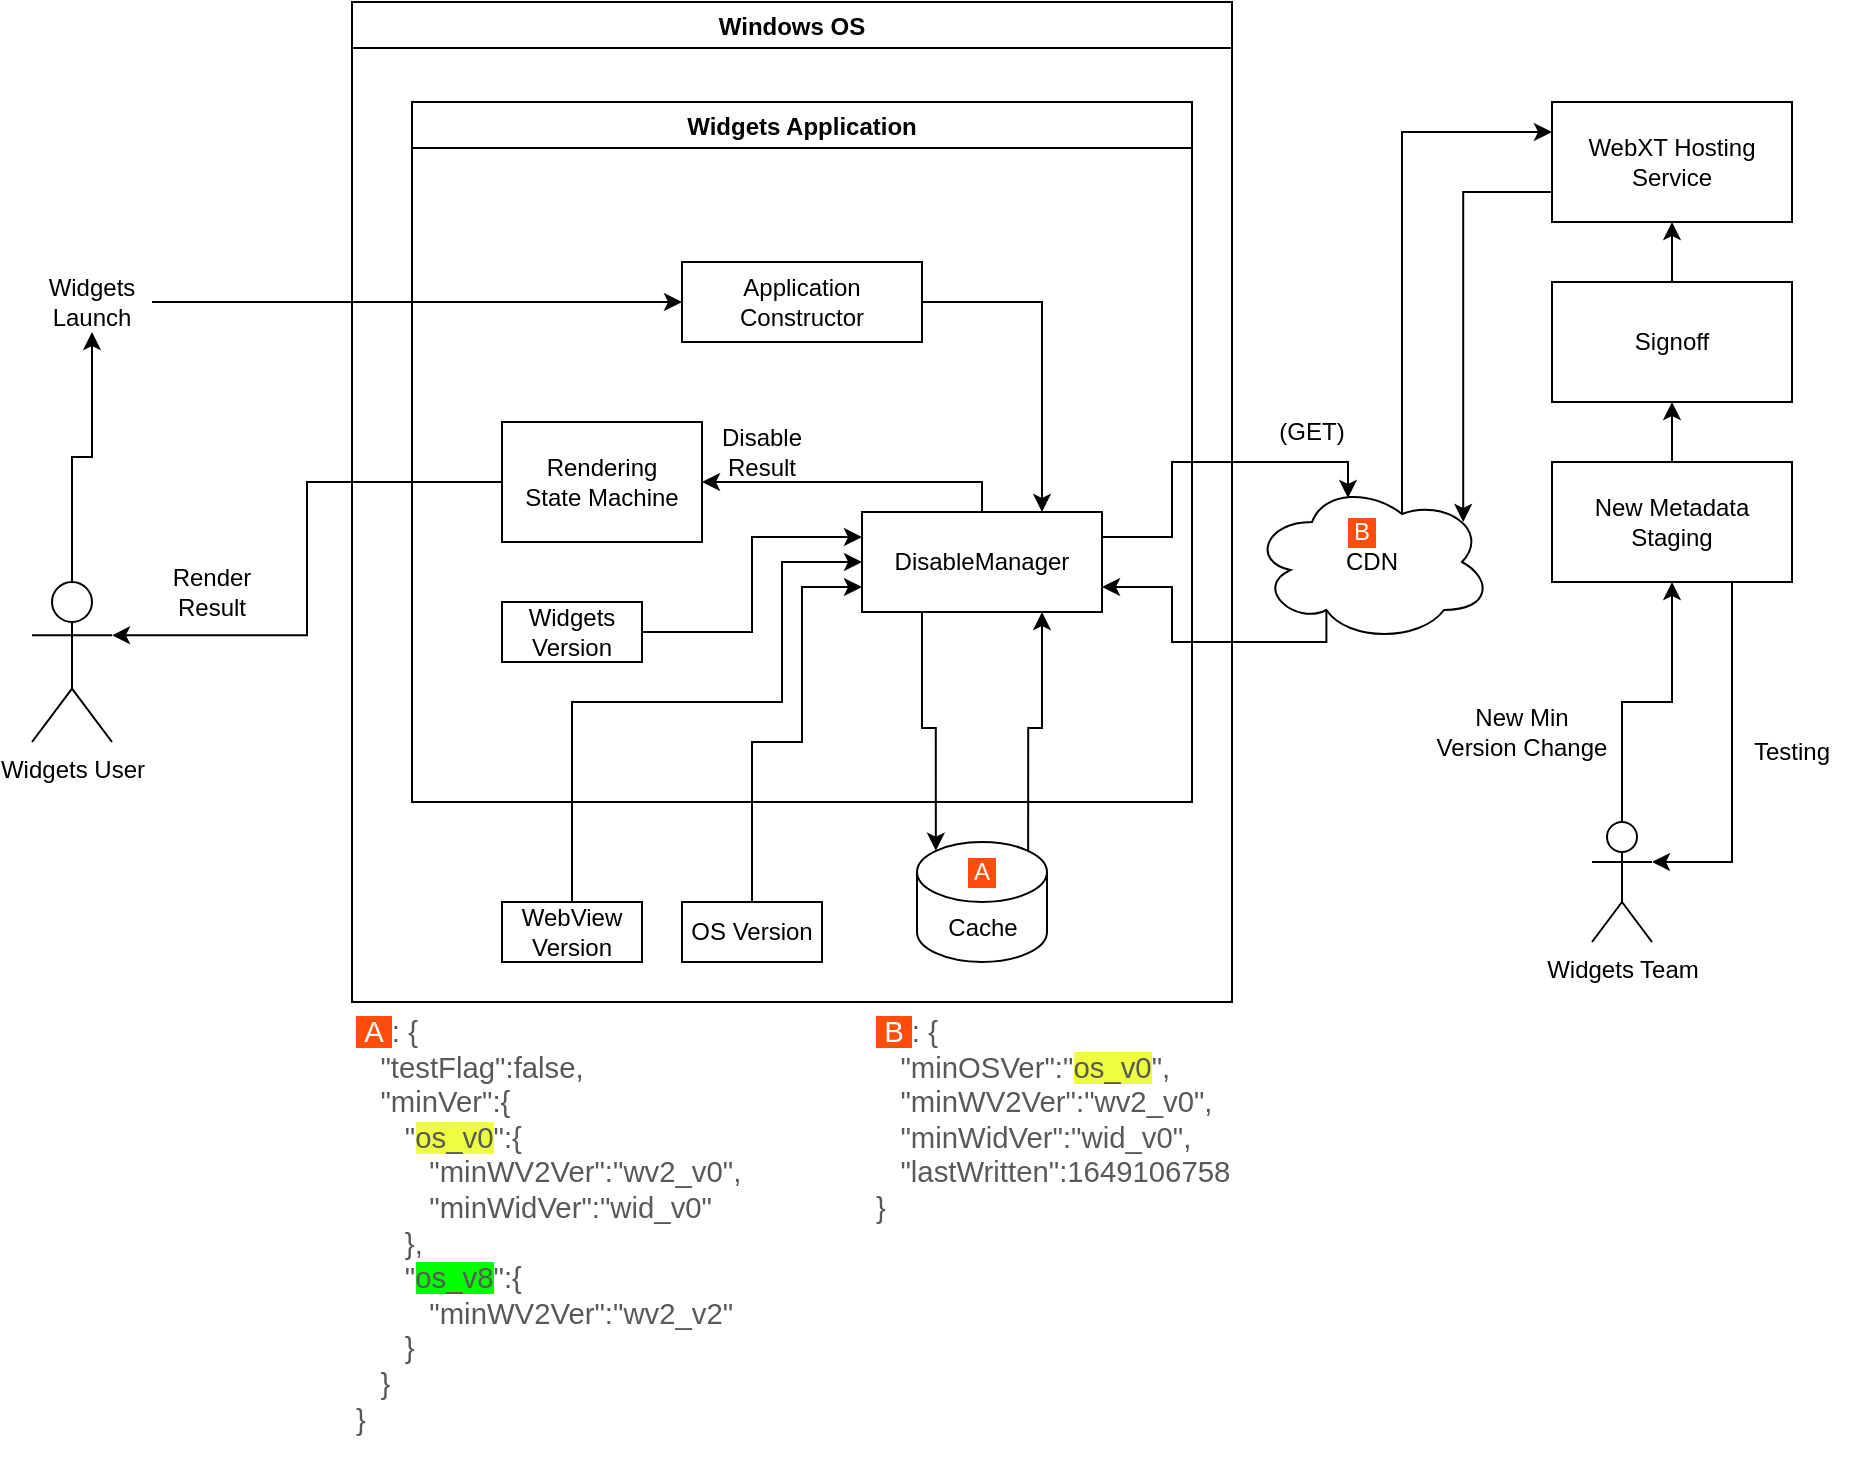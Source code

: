 <mxfile version="17.4.1" type="github">
  <diagram id="AsmDOjnfKcRKhj898bkN" name="Page-1">
    <mxGraphModel dx="2084" dy="756" grid="1" gridSize="10" guides="1" tooltips="1" connect="1" arrows="1" fold="1" page="1" pageScale="1" pageWidth="850" pageHeight="1100" math="0" shadow="0">
      <root>
        <mxCell id="0" />
        <mxCell id="1" parent="0" />
        <mxCell id="qfW_QFoBr3lKHCpkq5s--106" style="edgeStyle=orthogonalEdgeStyle;rounded=0;orthogonalLoop=1;jettySize=auto;html=1;exitX=0.5;exitY=0;exitDx=0;exitDy=0;exitPerimeter=0;entryX=0.5;entryY=1;entryDx=0;entryDy=0;" parent="1" source="qfW_QFoBr3lKHCpkq5s--1" target="qfW_QFoBr3lKHCpkq5s--78" edge="1">
          <mxGeometry relative="1" as="geometry" />
        </mxCell>
        <mxCell id="qfW_QFoBr3lKHCpkq5s--1" value="Widgets User" style="shape=umlActor;verticalLabelPosition=bottom;verticalAlign=top;html=1;outlineConnect=0;comic=0;noLabel=0;" parent="1" vertex="1">
          <mxGeometry x="-120" y="330" width="40" height="80" as="geometry" />
        </mxCell>
        <mxCell id="qfW_QFoBr3lKHCpkq5s--101" style="edgeStyle=orthogonalEdgeStyle;rounded=0;orthogonalLoop=1;jettySize=auto;html=1;exitX=0.31;exitY=0.8;exitDx=0;exitDy=0;exitPerimeter=0;entryX=1;entryY=0.75;entryDx=0;entryDy=0;" parent="1" source="qfW_QFoBr3lKHCpkq5s--32" target="qfW_QFoBr3lKHCpkq5s--26" edge="1">
          <mxGeometry relative="1" as="geometry">
            <Array as="points">
              <mxPoint x="527" y="360" />
              <mxPoint x="450" y="360" />
              <mxPoint x="450" y="333" />
            </Array>
          </mxGeometry>
        </mxCell>
        <mxCell id="eRGBRlPzaYkak0whC12o-1" style="edgeStyle=orthogonalEdgeStyle;rounded=0;orthogonalLoop=1;jettySize=auto;html=1;exitX=0.625;exitY=0.2;exitDx=0;exitDy=0;exitPerimeter=0;entryX=0;entryY=0.25;entryDx=0;entryDy=0;" parent="1" source="qfW_QFoBr3lKHCpkq5s--32" target="qfW_QFoBr3lKHCpkq5s--49" edge="1">
          <mxGeometry relative="1" as="geometry">
            <Array as="points">
              <mxPoint x="565" y="105" />
            </Array>
          </mxGeometry>
        </mxCell>
        <mxCell id="qfW_QFoBr3lKHCpkq5s--32" value="CDN" style="ellipse;shape=cloud;whiteSpace=wrap;html=1;" parent="1" vertex="1">
          <mxGeometry x="490" y="280" width="120" height="80" as="geometry" />
        </mxCell>
        <mxCell id="qfW_QFoBr3lKHCpkq5s--110" style="edgeStyle=orthogonalEdgeStyle;rounded=0;orthogonalLoop=1;jettySize=auto;html=1;exitX=0.75;exitY=1;exitDx=0;exitDy=0;entryX=1;entryY=0.333;entryDx=0;entryDy=0;entryPerimeter=0;" parent="1" source="qfW_QFoBr3lKHCpkq5s--35" target="qfW_QFoBr3lKHCpkq5s--39" edge="1">
          <mxGeometry relative="1" as="geometry" />
        </mxCell>
        <mxCell id="qfW_QFoBr3lKHCpkq5s--35" value="New Metadata Staging" style="rounded=0;whiteSpace=wrap;html=1;" parent="1" vertex="1">
          <mxGeometry x="640" y="270" width="120" height="60" as="geometry" />
        </mxCell>
        <mxCell id="qfW_QFoBr3lKHCpkq5s--36" value="" style="endArrow=classic;html=1;rounded=0;exitX=0.5;exitY=0;exitDx=0;exitDy=0;entryX=0.5;entryY=1;entryDx=0;entryDy=0;" parent="1" source="qfW_QFoBr3lKHCpkq5s--35" target="qfW_QFoBr3lKHCpkq5s--37" edge="1">
          <mxGeometry width="50" height="50" relative="1" as="geometry">
            <mxPoint x="670" y="240" as="sourcePoint" />
            <mxPoint x="660" y="210" as="targetPoint" />
          </mxGeometry>
        </mxCell>
        <mxCell id="qfW_QFoBr3lKHCpkq5s--50" style="edgeStyle=orthogonalEdgeStyle;rounded=0;orthogonalLoop=1;jettySize=auto;html=1;entryX=0.5;entryY=1;entryDx=0;entryDy=0;" parent="1" source="qfW_QFoBr3lKHCpkq5s--37" target="qfW_QFoBr3lKHCpkq5s--49" edge="1">
          <mxGeometry relative="1" as="geometry" />
        </mxCell>
        <mxCell id="qfW_QFoBr3lKHCpkq5s--37" value="Signoff" style="rounded=0;whiteSpace=wrap;html=1;" parent="1" vertex="1">
          <mxGeometry x="640" y="180" width="120" height="60" as="geometry" />
        </mxCell>
        <mxCell id="qfW_QFoBr3lKHCpkq5s--43" style="edgeStyle=orthogonalEdgeStyle;rounded=0;orthogonalLoop=1;jettySize=auto;html=1;entryX=0.5;entryY=1;entryDx=0;entryDy=0;" parent="1" source="qfW_QFoBr3lKHCpkq5s--39" target="qfW_QFoBr3lKHCpkq5s--35" edge="1">
          <mxGeometry relative="1" as="geometry" />
        </mxCell>
        <mxCell id="qfW_QFoBr3lKHCpkq5s--39" value="Widgets Team" style="shape=umlActor;verticalLabelPosition=bottom;verticalAlign=top;html=1;outlineConnect=0;" parent="1" vertex="1">
          <mxGeometry x="660" y="450" width="30" height="60" as="geometry" />
        </mxCell>
        <mxCell id="qfW_QFoBr3lKHCpkq5s--45" value="Testing" style="text;html=1;strokeColor=none;fillColor=none;align=center;verticalAlign=middle;whiteSpace=wrap;rounded=0;" parent="1" vertex="1">
          <mxGeometry x="730" y="400" width="60" height="30" as="geometry" />
        </mxCell>
        <mxCell id="eRGBRlPzaYkak0whC12o-9" style="edgeStyle=orthogonalEdgeStyle;rounded=0;orthogonalLoop=1;jettySize=auto;html=1;exitX=0;exitY=0.75;exitDx=0;exitDy=0;entryX=0.88;entryY=0.25;entryDx=0;entryDy=0;entryPerimeter=0;" parent="1" source="qfW_QFoBr3lKHCpkq5s--49" target="qfW_QFoBr3lKHCpkq5s--32" edge="1">
          <mxGeometry relative="1" as="geometry" />
        </mxCell>
        <mxCell id="qfW_QFoBr3lKHCpkq5s--49" value="WebXT Hosting Service" style="rounded=0;whiteSpace=wrap;html=1;" parent="1" vertex="1">
          <mxGeometry x="640" y="90" width="120" height="60" as="geometry" />
        </mxCell>
        <mxCell id="qfW_QFoBr3lKHCpkq5s--56" value="Windows OS" style="swimlane;" parent="1" vertex="1">
          <mxGeometry x="40" y="40" width="440" height="500" as="geometry">
            <mxRectangle x="40" y="40" width="110" height="23" as="alternateBounds" />
          </mxGeometry>
        </mxCell>
        <mxCell id="qfW_QFoBr3lKHCpkq5s--98" style="edgeStyle=orthogonalEdgeStyle;rounded=0;orthogonalLoop=1;jettySize=auto;html=1;exitX=0.5;exitY=0;exitDx=0;exitDy=0;entryX=0;entryY=0.5;entryDx=0;entryDy=0;" parent="qfW_QFoBr3lKHCpkq5s--56" source="qfW_QFoBr3lKHCpkq5s--58" target="qfW_QFoBr3lKHCpkq5s--26" edge="1">
          <mxGeometry relative="1" as="geometry">
            <Array as="points">
              <mxPoint x="110" y="350" />
              <mxPoint x="215" y="350" />
              <mxPoint x="215" y="280" />
            </Array>
          </mxGeometry>
        </mxCell>
        <mxCell id="qfW_QFoBr3lKHCpkq5s--58" value="WebView Version" style="rounded=0;whiteSpace=wrap;html=1;" parent="qfW_QFoBr3lKHCpkq5s--56" vertex="1">
          <mxGeometry x="75" y="450" width="70" height="30" as="geometry" />
        </mxCell>
        <mxCell id="qfW_QFoBr3lKHCpkq5s--99" style="edgeStyle=orthogonalEdgeStyle;rounded=0;orthogonalLoop=1;jettySize=auto;html=1;exitX=0.5;exitY=0;exitDx=0;exitDy=0;entryX=0;entryY=0.75;entryDx=0;entryDy=0;" parent="qfW_QFoBr3lKHCpkq5s--56" source="qfW_QFoBr3lKHCpkq5s--57" target="qfW_QFoBr3lKHCpkq5s--26" edge="1">
          <mxGeometry relative="1" as="geometry">
            <Array as="points">
              <mxPoint x="200" y="370" />
              <mxPoint x="225" y="370" />
              <mxPoint x="225" y="293" />
            </Array>
          </mxGeometry>
        </mxCell>
        <mxCell id="qfW_QFoBr3lKHCpkq5s--57" value="OS Version" style="rounded=0;whiteSpace=wrap;html=1;" parent="qfW_QFoBr3lKHCpkq5s--56" vertex="1">
          <mxGeometry x="165" y="450" width="70" height="30" as="geometry" />
        </mxCell>
        <mxCell id="qfW_QFoBr3lKHCpkq5s--13" value="Widgets Application" style="swimlane;" parent="qfW_QFoBr3lKHCpkq5s--56" vertex="1">
          <mxGeometry x="30" y="50" width="390" height="350" as="geometry">
            <mxRectangle x="30" y="50" width="150" height="23" as="alternateBounds" />
          </mxGeometry>
        </mxCell>
        <mxCell id="qfW_QFoBr3lKHCpkq5s--47" style="edgeStyle=orthogonalEdgeStyle;rounded=0;orthogonalLoop=1;jettySize=auto;html=1;entryX=1;entryY=0.5;entryDx=0;entryDy=0;" parent="qfW_QFoBr3lKHCpkq5s--13" source="qfW_QFoBr3lKHCpkq5s--26" target="qfW_QFoBr3lKHCpkq5s--46" edge="1">
          <mxGeometry relative="1" as="geometry">
            <Array as="points">
              <mxPoint x="205" y="190" />
              <mxPoint x="205" y="190" />
            </Array>
          </mxGeometry>
        </mxCell>
        <mxCell id="qfW_QFoBr3lKHCpkq5s--26" value="DisableManager" style="rounded=0;whiteSpace=wrap;html=1;" parent="qfW_QFoBr3lKHCpkq5s--13" vertex="1">
          <mxGeometry x="225" y="205" width="120" height="50" as="geometry" />
        </mxCell>
        <mxCell id="qfW_QFoBr3lKHCpkq5s--46" value="Rendering&lt;br&gt;State Machine" style="rounded=0;whiteSpace=wrap;html=1;" parent="qfW_QFoBr3lKHCpkq5s--13" vertex="1">
          <mxGeometry x="45" y="160" width="100" height="60" as="geometry" />
        </mxCell>
        <mxCell id="qfW_QFoBr3lKHCpkq5s--97" style="edgeStyle=orthogonalEdgeStyle;rounded=0;orthogonalLoop=1;jettySize=auto;html=1;exitX=1;exitY=0.5;exitDx=0;exitDy=0;entryX=0;entryY=0.25;entryDx=0;entryDy=0;" parent="qfW_QFoBr3lKHCpkq5s--13" source="qfW_QFoBr3lKHCpkq5s--52" target="qfW_QFoBr3lKHCpkq5s--26" edge="1">
          <mxGeometry relative="1" as="geometry" />
        </mxCell>
        <mxCell id="qfW_QFoBr3lKHCpkq5s--52" value="Widgets Version" style="rounded=0;whiteSpace=wrap;html=1;" parent="qfW_QFoBr3lKHCpkq5s--13" vertex="1">
          <mxGeometry x="45" y="250" width="70" height="30" as="geometry" />
        </mxCell>
        <mxCell id="qfW_QFoBr3lKHCpkq5s--77" value="Disable Result" style="text;html=1;strokeColor=none;fillColor=none;align=center;verticalAlign=middle;whiteSpace=wrap;rounded=0;" parent="qfW_QFoBr3lKHCpkq5s--13" vertex="1">
          <mxGeometry x="145" y="160" width="60" height="30" as="geometry" />
        </mxCell>
        <mxCell id="qfW_QFoBr3lKHCpkq5s--108" style="edgeStyle=orthogonalEdgeStyle;rounded=0;orthogonalLoop=1;jettySize=auto;html=1;exitX=1;exitY=0.5;exitDx=0;exitDy=0;entryX=0.75;entryY=0;entryDx=0;entryDy=0;" parent="qfW_QFoBr3lKHCpkq5s--13" source="qfW_QFoBr3lKHCpkq5s--105" target="qfW_QFoBr3lKHCpkq5s--26" edge="1">
          <mxGeometry relative="1" as="geometry" />
        </mxCell>
        <mxCell id="qfW_QFoBr3lKHCpkq5s--105" value="Application Constructor" style="rounded=0;whiteSpace=wrap;html=1;" parent="qfW_QFoBr3lKHCpkq5s--13" vertex="1">
          <mxGeometry x="135" y="80" width="120" height="40" as="geometry" />
        </mxCell>
        <mxCell id="qfW_QFoBr3lKHCpkq5s--96" style="edgeStyle=orthogonalEdgeStyle;rounded=0;orthogonalLoop=1;jettySize=auto;html=1;exitX=0.855;exitY=0;exitDx=0;exitDy=4.35;exitPerimeter=0;entryX=0.75;entryY=1;entryDx=0;entryDy=0;" parent="qfW_QFoBr3lKHCpkq5s--56" source="qfW_QFoBr3lKHCpkq5s--22" target="qfW_QFoBr3lKHCpkq5s--26" edge="1">
          <mxGeometry relative="1" as="geometry">
            <Array as="points">
              <mxPoint x="338" y="363" />
              <mxPoint x="345" y="363" />
            </Array>
          </mxGeometry>
        </mxCell>
        <mxCell id="qfW_QFoBr3lKHCpkq5s--22" value="Cache" style="shape=cylinder3;whiteSpace=wrap;html=1;boundedLbl=1;backgroundOutline=1;size=15;" parent="qfW_QFoBr3lKHCpkq5s--56" vertex="1">
          <mxGeometry x="282.5" y="420" width="65" height="60" as="geometry" />
        </mxCell>
        <mxCell id="qfW_QFoBr3lKHCpkq5s--95" style="edgeStyle=orthogonalEdgeStyle;rounded=0;orthogonalLoop=1;jettySize=auto;html=1;exitX=0.25;exitY=1;exitDx=0;exitDy=0;entryX=0.145;entryY=0;entryDx=0;entryDy=4.35;entryPerimeter=0;" parent="qfW_QFoBr3lKHCpkq5s--56" source="qfW_QFoBr3lKHCpkq5s--26" target="qfW_QFoBr3lKHCpkq5s--22" edge="1">
          <mxGeometry relative="1" as="geometry">
            <Array as="points">
              <mxPoint x="285" y="363" />
              <mxPoint x="292" y="363" />
            </Array>
          </mxGeometry>
        </mxCell>
        <mxCell id="BYhT8AXbFPG27luk5tld-1" value="&lt;font color=&quot;#ffffff&quot;&gt;&amp;nbsp;A&amp;nbsp;&lt;/font&gt;" style="text;html=1;strokeColor=none;fillColor=none;align=center;verticalAlign=middle;whiteSpace=wrap;rounded=0;labelBackgroundColor=#FF4D0D;" vertex="1" parent="qfW_QFoBr3lKHCpkq5s--56">
          <mxGeometry x="300" y="420" width="30" height="30" as="geometry" />
        </mxCell>
        <mxCell id="qfW_QFoBr3lKHCpkq5s--107" style="edgeStyle=orthogonalEdgeStyle;rounded=0;orthogonalLoop=1;jettySize=auto;html=1;exitX=1;exitY=0.5;exitDx=0;exitDy=0;entryX=0;entryY=0.5;entryDx=0;entryDy=0;" parent="1" source="qfW_QFoBr3lKHCpkq5s--78" target="qfW_QFoBr3lKHCpkq5s--105" edge="1">
          <mxGeometry relative="1" as="geometry" />
        </mxCell>
        <mxCell id="qfW_QFoBr3lKHCpkq5s--78" value="Widgets Launch" style="text;html=1;strokeColor=none;fillColor=none;align=center;verticalAlign=middle;whiteSpace=wrap;rounded=0;" parent="1" vertex="1">
          <mxGeometry x="-120" y="175" width="60" height="30" as="geometry" />
        </mxCell>
        <mxCell id="qfW_QFoBr3lKHCpkq5s--79" value="Render Result" style="text;html=1;strokeColor=none;fillColor=none;align=center;verticalAlign=middle;whiteSpace=wrap;rounded=0;" parent="1" vertex="1">
          <mxGeometry x="-60" y="320" width="60" height="30" as="geometry" />
        </mxCell>
        <mxCell id="qfW_QFoBr3lKHCpkq5s--100" style="edgeStyle=orthogonalEdgeStyle;rounded=0;orthogonalLoop=1;jettySize=auto;html=1;exitX=1;exitY=0.25;exitDx=0;exitDy=0;entryX=0.4;entryY=0.1;entryDx=0;entryDy=0;entryPerimeter=0;" parent="1" source="qfW_QFoBr3lKHCpkq5s--26" target="qfW_QFoBr3lKHCpkq5s--32" edge="1">
          <mxGeometry relative="1" as="geometry">
            <Array as="points">
              <mxPoint x="450" y="308" />
              <mxPoint x="450" y="270" />
              <mxPoint x="538" y="270" />
            </Array>
          </mxGeometry>
        </mxCell>
        <mxCell id="qfW_QFoBr3lKHCpkq5s--111" style="edgeStyle=orthogonalEdgeStyle;rounded=0;orthogonalLoop=1;jettySize=auto;html=1;exitX=0;exitY=0.5;exitDx=0;exitDy=0;entryX=1;entryY=0.333;entryDx=0;entryDy=0;entryPerimeter=0;" parent="1" source="qfW_QFoBr3lKHCpkq5s--46" target="qfW_QFoBr3lKHCpkq5s--1" edge="1">
          <mxGeometry relative="1" as="geometry" />
        </mxCell>
        <mxCell id="qfW_QFoBr3lKHCpkq5s--112" value="New Min Version Change" style="text;html=1;strokeColor=none;fillColor=none;align=center;verticalAlign=middle;whiteSpace=wrap;rounded=0;" parent="1" vertex="1">
          <mxGeometry x="580" y="390" width="90" height="30" as="geometry" />
        </mxCell>
        <mxCell id="9DuTuRwA5OmarK-SMwC1-1" value="(GET)" style="text;html=1;strokeColor=none;fillColor=none;align=center;verticalAlign=middle;whiteSpace=wrap;rounded=0;" parent="1" vertex="1">
          <mxGeometry x="490" y="240" width="60" height="30" as="geometry" />
        </mxCell>
        <mxCell id="BYhT8AXbFPG27luk5tld-2" value="&lt;font color=&quot;#ffffff&quot;&gt;&amp;nbsp;B&amp;nbsp;&lt;/font&gt;" style="text;html=1;strokeColor=none;fillColor=none;align=center;verticalAlign=middle;whiteSpace=wrap;rounded=0;labelBackgroundColor=#FF4D0D;" vertex="1" parent="1">
          <mxGeometry x="530" y="290" width="30" height="30" as="geometry" />
        </mxCell>
        <mxCell id="BYhT8AXbFPG27luk5tld-4" value="&lt;b style=&quot;font-weight: normal&quot; id=&quot;docs-internal-guid-07ddddba-7fff-9c46-6d67-87d8fa03e866&quot;&gt;&lt;p dir=&quot;ltr&quot; style=&quot;line-height: 1.2 ; margin-top: 0pt ; margin-bottom: 0pt&quot;&gt;&lt;span style=&quot;font-size: 11pt ; font-family: &amp;#34;arial&amp;#34; ; font-weight: 400 ; font-style: normal ; font-variant: normal ; text-decoration: none ; vertical-align: baseline ; background-color: rgb(255 , 77 , 13)&quot;&gt;&amp;nbsp;A&amp;nbsp;&lt;/span&gt;&lt;span style=&quot;font-size: 11pt ; font-family: &amp;#34;arial&amp;#34; ; color: rgb(89 , 89 , 89) ; background-color: transparent ; font-weight: 400 ; font-style: normal ; font-variant: normal ; text-decoration: none ; vertical-align: baseline&quot;&gt;: {&lt;/span&gt;&lt;/p&gt;&lt;p dir=&quot;ltr&quot; style=&quot;line-height: 1.2 ; margin-top: 0pt ; margin-bottom: 0pt&quot;&gt;&lt;span style=&quot;font-size: 11pt ; font-family: &amp;#34;arial&amp;#34; ; color: rgb(89 , 89 , 89) ; background-color: transparent ; font-weight: 400 ; font-style: normal ; font-variant: normal ; text-decoration: none ; vertical-align: baseline&quot;&gt;&amp;nbsp;&amp;nbsp;&amp;nbsp;&quot;testFlag&quot;:false,&lt;/span&gt;&lt;/p&gt;&lt;p dir=&quot;ltr&quot; style=&quot;line-height: 1.2 ; margin-top: 0pt ; margin-bottom: 0pt&quot;&gt;&lt;span style=&quot;font-size: 11pt ; font-family: &amp;#34;arial&amp;#34; ; color: rgb(89 , 89 , 89) ; background-color: transparent ; font-weight: 400 ; font-style: normal ; font-variant: normal ; text-decoration: none ; vertical-align: baseline&quot;&gt;&amp;nbsp;&amp;nbsp;&amp;nbsp;&quot;minVer&quot;:{&lt;/span&gt;&lt;/p&gt;&lt;p dir=&quot;ltr&quot; style=&quot;line-height: 1.2 ; margin-top: 0pt ; margin-bottom: 0pt&quot;&gt;&lt;span style=&quot;font-size: 11pt ; font-family: &amp;#34;arial&amp;#34; ; color: rgb(89 , 89 , 89) ; background-color: transparent ; font-weight: 400 ; font-style: normal ; font-variant: normal ; text-decoration: none ; vertical-align: baseline&quot;&gt;&amp;nbsp;&amp;nbsp;&amp;nbsp;&amp;nbsp;&amp;nbsp;&amp;nbsp;&quot;&lt;/span&gt;&lt;span style=&quot;font-size: 11pt ; font-family: &amp;#34;arial&amp;#34; ; color: rgb(89 , 89 , 89) ; background-color: rgb(238 , 255 , 65) ; font-weight: 400 ; font-style: normal ; font-variant: normal ; text-decoration: none ; vertical-align: baseline&quot;&gt;os_v0&lt;/span&gt;&lt;span style=&quot;font-size: 11pt ; font-family: &amp;#34;arial&amp;#34; ; color: rgb(89 , 89 , 89) ; background-color: transparent ; font-weight: 400 ; font-style: normal ; font-variant: normal ; text-decoration: none ; vertical-align: baseline&quot;&gt;&quot;:{&lt;/span&gt;&lt;/p&gt;&lt;p dir=&quot;ltr&quot; style=&quot;line-height: 1.2 ; margin-top: 0pt ; margin-bottom: 0pt&quot;&gt;&lt;span style=&quot;font-size: 11pt ; font-family: &amp;#34;arial&amp;#34; ; color: rgb(89 , 89 , 89) ; background-color: transparent ; font-weight: 400 ; font-style: normal ; font-variant: normal ; text-decoration: none ; vertical-align: baseline&quot;&gt;&amp;nbsp;&amp;nbsp;&amp;nbsp;&amp;nbsp;&amp;nbsp;&amp;nbsp;&amp;nbsp;&amp;nbsp;&amp;nbsp;&quot;minWV2Ver&quot;:&quot;wv2_v0&quot;,&lt;/span&gt;&lt;/p&gt;&lt;p dir=&quot;ltr&quot; style=&quot;line-height: 1.2 ; margin-top: 0pt ; margin-bottom: 0pt&quot;&gt;&lt;span style=&quot;font-size: 11pt ; font-family: &amp;#34;arial&amp;#34; ; color: rgb(89 , 89 , 89) ; background-color: transparent ; font-weight: 400 ; font-style: normal ; font-variant: normal ; text-decoration: none ; vertical-align: baseline&quot;&gt;&amp;nbsp;&amp;nbsp;&amp;nbsp;&amp;nbsp;&amp;nbsp;&amp;nbsp;&amp;nbsp;&amp;nbsp;&amp;nbsp;&quot;minWidVer&quot;:&quot;wid_v0&quot;&lt;/span&gt;&lt;/p&gt;&lt;p dir=&quot;ltr&quot; style=&quot;line-height: 1.2 ; margin-top: 0pt ; margin-bottom: 0pt&quot;&gt;&lt;span style=&quot;font-size: 11pt ; font-family: &amp;#34;arial&amp;#34; ; color: rgb(89 , 89 , 89) ; background-color: transparent ; font-weight: 400 ; font-style: normal ; font-variant: normal ; text-decoration: none ; vertical-align: baseline&quot;&gt;&amp;nbsp;&amp;nbsp;&amp;nbsp;&amp;nbsp;&amp;nbsp;&amp;nbsp;},&lt;/span&gt;&lt;/p&gt;&lt;p dir=&quot;ltr&quot; style=&quot;line-height: 1.2 ; margin-top: 0pt ; margin-bottom: 0pt&quot;&gt;&lt;span style=&quot;font-size: 11pt ; font-family: &amp;#34;arial&amp;#34; ; color: rgb(89 , 89 , 89) ; background-color: transparent ; font-weight: 400 ; font-style: normal ; font-variant: normal ; text-decoration: none ; vertical-align: baseline&quot;&gt;&amp;nbsp;&amp;nbsp;&amp;nbsp;&amp;nbsp;&amp;nbsp;&amp;nbsp;&quot;&lt;/span&gt;&lt;span style=&quot;font-size: 11pt ; font-family: &amp;#34;arial&amp;#34; ; color: rgb(89 , 89 , 89) ; background-color: rgb(0 , 255 , 0) ; font-weight: 400 ; font-style: normal ; font-variant: normal ; text-decoration: none ; vertical-align: baseline&quot;&gt;os_v8&lt;/span&gt;&lt;span style=&quot;font-size: 11pt ; font-family: &amp;#34;arial&amp;#34; ; color: rgb(89 , 89 , 89) ; background-color: transparent ; font-weight: 400 ; font-style: normal ; font-variant: normal ; text-decoration: none ; vertical-align: baseline&quot;&gt;&quot;:{&lt;/span&gt;&lt;/p&gt;&lt;p dir=&quot;ltr&quot; style=&quot;line-height: 1.2 ; margin-top: 0pt ; margin-bottom: 0pt&quot;&gt;&lt;span style=&quot;font-size: 11pt ; font-family: &amp;#34;arial&amp;#34; ; color: rgb(89 , 89 , 89) ; background-color: transparent ; font-weight: 400 ; font-style: normal ; font-variant: normal ; text-decoration: none ; vertical-align: baseline&quot;&gt;&amp;nbsp;&amp;nbsp;&amp;nbsp;&amp;nbsp;&amp;nbsp;&amp;nbsp;&amp;nbsp;&amp;nbsp;&amp;nbsp;&quot;minWV2Ver&quot;:&quot;wv2_v2&quot;&lt;/span&gt;&lt;/p&gt;&lt;p dir=&quot;ltr&quot; style=&quot;line-height: 1.2 ; margin-top: 0pt ; margin-bottom: 0pt&quot;&gt;&lt;span style=&quot;font-size: 11pt ; font-family: &amp;#34;arial&amp;#34; ; color: rgb(89 , 89 , 89) ; background-color: transparent ; font-weight: 400 ; font-style: normal ; font-variant: normal ; text-decoration: none ; vertical-align: baseline&quot;&gt;&amp;nbsp;&amp;nbsp;&amp;nbsp;&amp;nbsp;&amp;nbsp;&amp;nbsp;}&lt;/span&gt;&lt;/p&gt;&lt;p dir=&quot;ltr&quot; style=&quot;line-height: 1.2 ; margin-top: 0pt ; margin-bottom: 0pt&quot;&gt;&lt;span style=&quot;font-size: 11pt ; font-family: &amp;#34;arial&amp;#34; ; color: rgb(89 , 89 , 89) ; background-color: transparent ; font-weight: 400 ; font-style: normal ; font-variant: normal ; text-decoration: none ; vertical-align: baseline&quot;&gt;&amp;nbsp;&amp;nbsp;&amp;nbsp;}&lt;/span&gt;&lt;/p&gt;&lt;p dir=&quot;ltr&quot; style=&quot;line-height: 1.2 ; margin-top: 0pt ; margin-bottom: 0pt&quot;&gt;&lt;span style=&quot;font-size: 11pt ; font-family: &amp;#34;arial&amp;#34; ; color: rgb(89 , 89 , 89) ; background-color: transparent ; font-weight: 400 ; font-style: normal ; font-variant: normal ; text-decoration: none ; vertical-align: baseline&quot;&gt;}&lt;/span&gt;&lt;/p&gt;&lt;/b&gt;" style="text;whiteSpace=wrap;html=1;fontColor=#FFFFFF;" vertex="1" parent="1">
          <mxGeometry x="40" y="540" width="230" height="240" as="geometry" />
        </mxCell>
        <mxCell id="BYhT8AXbFPG27luk5tld-5" value="&lt;b style=&quot;font-weight: normal&quot; id=&quot;docs-internal-guid-d77d2075-7fff-4f32-a230-d0921bb3ca2e&quot;&gt;&lt;span style=&quot;font-size: 11pt ; font-family: &amp;#34;arial&amp;#34; ; vertical-align: baseline ; background-color: rgb(255 , 77 , 13)&quot;&gt;&amp;nbsp;B&amp;nbsp;&lt;/span&gt;&lt;span style=&quot;background-color: transparent ; font-size: 11pt ; font-family: &amp;#34;arial&amp;#34; ; color: rgb(89 , 89 , 89) ; vertical-align: baseline&quot;&gt;:&amp;nbsp;&lt;span style=&quot;background-color: transparent ; font-size: 11pt&quot;&gt;{&lt;/span&gt;&lt;br&gt;&lt;/span&gt;&lt;p dir=&quot;ltr&quot; style=&quot;line-height: 1.2 ; margin-top: 0pt ; margin-bottom: 0pt&quot;&gt;&lt;span style=&quot;font-size: 11pt ; font-family: &amp;#34;arial&amp;#34; ; color: rgb(89 , 89 , 89) ; background-color: transparent ; font-weight: 400 ; font-style: normal ; font-variant: normal ; text-decoration: none ; vertical-align: baseline&quot;&gt;&amp;nbsp;&amp;nbsp;&amp;nbsp;&quot;minOSVer&quot;:&quot;&lt;/span&gt;&lt;span style=&quot;font-size: 11pt ; font-family: &amp;#34;arial&amp;#34; ; color: rgb(89 , 89 , 89) ; background-color: rgb(238 , 255 , 65) ; font-weight: 400 ; font-style: normal ; font-variant: normal ; text-decoration: none ; vertical-align: baseline&quot;&gt;os_v0&lt;/span&gt;&lt;span style=&quot;font-size: 11pt ; font-family: &amp;#34;arial&amp;#34; ; color: rgb(89 , 89 , 89) ; background-color: transparent ; font-weight: 400 ; font-style: normal ; font-variant: normal ; text-decoration: none ; vertical-align: baseline&quot;&gt;&quot;,&lt;/span&gt;&lt;/p&gt;&lt;p dir=&quot;ltr&quot; style=&quot;line-height: 1.2 ; margin-top: 0pt ; margin-bottom: 0pt&quot;&gt;&lt;span style=&quot;font-size: 11pt ; font-family: &amp;#34;arial&amp;#34; ; color: rgb(89 , 89 , 89) ; background-color: transparent ; font-weight: 400 ; font-style: normal ; font-variant: normal ; text-decoration: none ; vertical-align: baseline&quot;&gt;&amp;nbsp;&amp;nbsp;&amp;nbsp;&quot;minWV2Ver&quot;:&quot;wv2_v0&quot;,&lt;/span&gt;&lt;/p&gt;&lt;p dir=&quot;ltr&quot; style=&quot;line-height: 1.2 ; margin-top: 0pt ; margin-bottom: 0pt&quot;&gt;&lt;span style=&quot;font-size: 11pt ; font-family: &amp;#34;arial&amp;#34; ; color: rgb(89 , 89 , 89) ; background-color: transparent ; font-weight: 400 ; font-style: normal ; font-variant: normal ; text-decoration: none ; vertical-align: baseline&quot;&gt;&amp;nbsp;&amp;nbsp;&amp;nbsp;&quot;minWidVer&quot;:&quot;wid_v0&quot;,&lt;/span&gt;&lt;/p&gt;&lt;p dir=&quot;ltr&quot; style=&quot;line-height: 1.2 ; margin-top: 0pt ; margin-bottom: 0pt&quot;&gt;&lt;span style=&quot;font-size: 11pt ; font-family: &amp;#34;arial&amp;#34; ; color: rgb(89 , 89 , 89) ; background-color: transparent ; font-weight: 400 ; font-style: normal ; font-variant: normal ; text-decoration: none ; vertical-align: baseline&quot;&gt;&amp;nbsp;&amp;nbsp;&amp;nbsp;&quot;lastWritten&quot;:1649106758&lt;/span&gt;&lt;/p&gt;&lt;p dir=&quot;ltr&quot; style=&quot;line-height: 1.2 ; margin-top: 0pt ; margin-bottom: 0pt&quot;&gt;&lt;span style=&quot;font-size: 11pt ; font-family: &amp;#34;arial&amp;#34; ; color: rgb(89 , 89 , 89) ; background-color: transparent ; font-weight: 400 ; font-style: normal ; font-variant: normal ; text-decoration: none ; vertical-align: baseline&quot;&gt;}&lt;/span&gt;&lt;/p&gt;&lt;/b&gt;" style="text;whiteSpace=wrap;html=1;fontColor=#FFFFFF;" vertex="1" parent="1">
          <mxGeometry x="300" y="540" width="200" height="140" as="geometry" />
        </mxCell>
      </root>
    </mxGraphModel>
  </diagram>
</mxfile>
